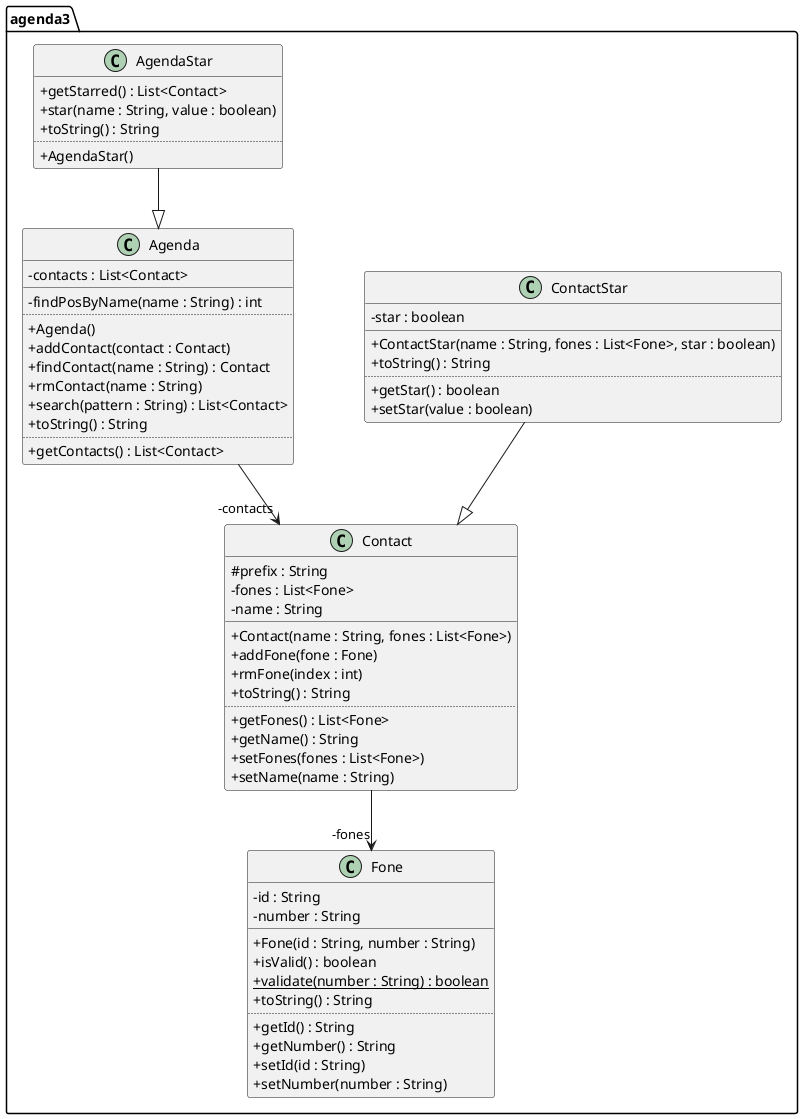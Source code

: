 @startuml diagrama
'!theme resume-light
skinparam classAttributeIconSize 0
hide empty methods
hide empty attributes
skinparam nodesep 70
skinparam ranksep 60
package agenda3 {
class Agenda {
    - contacts : List<Contact>
    __
    - findPosByName(name : String) : int
    ..
    + Agenda()
    + addContact(contact : Contact)
    + findContact(name : String) : Contact 
    + rmContact(name : String)
    + search(pattern : String) : List<Contact>
    + toString() : String 
    ..
    + getContacts() : List<Contact>
}
class Contact {
    # prefix : String 
    - fones : List<Fone>
    - name : String 
    __
    + Contact(name : String, fones : List<Fone>)
    + addFone(fone : Fone) 
    + rmFone(index : int)
    + toString() : String 
    ..
    + getFones() : List<Fone> 
    + getName() : String 
    + setFones(fones : List<Fone>)
    + setName(name : String)
}
class Fone {
    - id : String 
    - number : String 
    __
    + Fone(id : String, number : String)
    + isValid() : boolean 
    + {static} validate(number : String) : boolean 
    + toString() : String
    ..
    + getId() : String 
    + getNumber() : String 
    + setId(id : String)
    + setNumber(number : String)
}
class ContactStar {
    - star : boolean
    __
    + ContactStar(name : String, fones : List<Fone>, star : boolean)
    + toString() : String 
    ..
    + getStar() : boolean 
    +setStar(value : boolean)
}
class AgendaStar {
    + getStarred() : List<Contact>
    + star(name : String, value : boolean)
    + toString() : String 
    ..
    + AgendaStar()
}
Agenda --> "-contacts" Contact
Contact --> "-fones" Fone 
ContactStar --|> Contact
AgendaStar --|> Agenda
}
@enduml